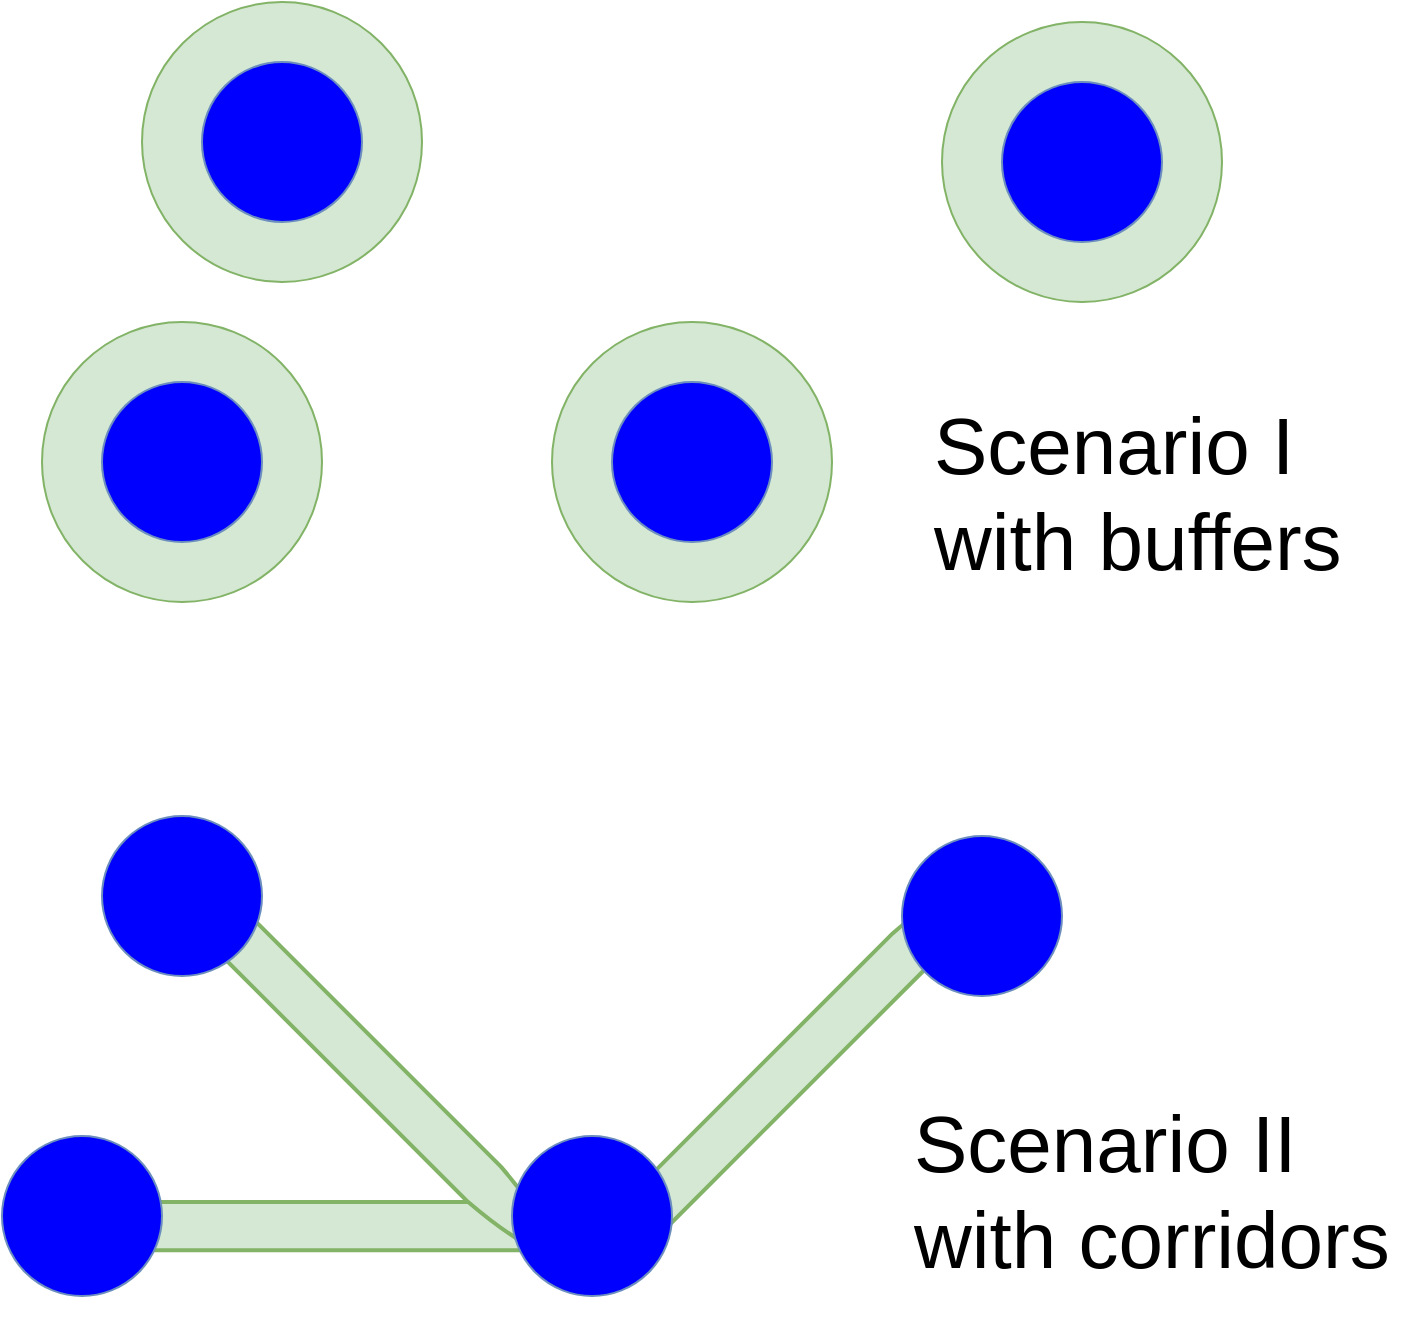 <mxfile version="15.2.9" type="device" pages="3"><diagram id="ueGKp5w512q7dNhD-8AB" name="scenarios"><mxGraphModel dx="1269" dy="924" grid="1" gridSize="10" guides="1" tooltips="1" connect="1" arrows="1" fold="1" page="1" pageScale="1" pageWidth="850" pageHeight="1100" math="0" shadow="0"><root><mxCell id="od16Esiba-u93fwhfIL8-0"/><mxCell id="od16Esiba-u93fwhfIL8-1" parent="od16Esiba-u93fwhfIL8-0"/><mxCell id="od16Esiba-u93fwhfIL8-24" value="" style="strokeWidth=2;html=1;shape=mxgraph.flowchart.delay;whiteSpace=wrap;fillColor=#d5e8d4;rotation=-45;strokeColor=#82b366;" vertex="1" parent="od16Esiba-u93fwhfIL8-1"><mxGeometry x="358.66" y="534.84" width="245" height="24.14" as="geometry"/></mxCell><mxCell id="od16Esiba-u93fwhfIL8-23" value="" style="strokeWidth=2;html=1;shape=mxgraph.flowchart.delay;whiteSpace=wrap;fillColor=#d5e8d4;rotation=0;strokeColor=#82b366;" vertex="1" parent="od16Esiba-u93fwhfIL8-1"><mxGeometry x="130" y="620" width="270" height="24.14" as="geometry"/></mxCell><mxCell id="od16Esiba-u93fwhfIL8-22" value="" style="strokeWidth=2;html=1;shape=mxgraph.flowchart.delay;whiteSpace=wrap;fillColor=#d5e8d4;rotation=45;strokeColor=#82b366;" vertex="1" parent="od16Esiba-u93fwhfIL8-1"><mxGeometry x="156.57" y="549.43" width="230" height="24.14" as="geometry"/></mxCell><mxCell id="od16Esiba-u93fwhfIL8-7" value="" style="ellipse;whiteSpace=wrap;html=1;aspect=fixed;fillColor=#d5e8d4;strokeColor=#82b366;" vertex="1" parent="od16Esiba-u93fwhfIL8-1"><mxGeometry x="355" y="180" width="140" height="140" as="geometry"/></mxCell><mxCell id="od16Esiba-u93fwhfIL8-6" value="" style="ellipse;whiteSpace=wrap;html=1;aspect=fixed;fillColor=#0000FF;strokeColor=#6c8ebf;" vertex="1" parent="od16Esiba-u93fwhfIL8-1"><mxGeometry x="385" y="210" width="80" height="80" as="geometry"/></mxCell><mxCell id="od16Esiba-u93fwhfIL8-8" value="" style="ellipse;whiteSpace=wrap;html=1;aspect=fixed;fillColor=#d5e8d4;strokeColor=#82b366;" vertex="1" parent="od16Esiba-u93fwhfIL8-1"><mxGeometry x="150" y="20" width="140" height="140" as="geometry"/></mxCell><mxCell id="od16Esiba-u93fwhfIL8-9" value="" style="ellipse;whiteSpace=wrap;html=1;aspect=fixed;fillColor=#0000FF;strokeColor=#6c8ebf;" vertex="1" parent="od16Esiba-u93fwhfIL8-1"><mxGeometry x="180" y="50" width="80" height="80" as="geometry"/></mxCell><mxCell id="od16Esiba-u93fwhfIL8-10" value="" style="ellipse;whiteSpace=wrap;html=1;aspect=fixed;fillColor=#d5e8d4;strokeColor=#82b366;" vertex="1" parent="od16Esiba-u93fwhfIL8-1"><mxGeometry x="100" y="180" width="140" height="140" as="geometry"/></mxCell><mxCell id="od16Esiba-u93fwhfIL8-11" value="" style="ellipse;whiteSpace=wrap;html=1;aspect=fixed;fillColor=#0000FF;strokeColor=#6c8ebf;" vertex="1" parent="od16Esiba-u93fwhfIL8-1"><mxGeometry x="130" y="210" width="80" height="80" as="geometry"/></mxCell><mxCell id="od16Esiba-u93fwhfIL8-12" value="" style="ellipse;whiteSpace=wrap;html=1;aspect=fixed;fillColor=#d5e8d4;strokeColor=#82b366;" vertex="1" parent="od16Esiba-u93fwhfIL8-1"><mxGeometry x="550" y="30" width="140" height="140" as="geometry"/></mxCell><mxCell id="od16Esiba-u93fwhfIL8-13" value="" style="ellipse;whiteSpace=wrap;html=1;aspect=fixed;fillColor=#0000FF;strokeColor=#6c8ebf;" vertex="1" parent="od16Esiba-u93fwhfIL8-1"><mxGeometry x="580" y="60" width="80" height="80" as="geometry"/></mxCell><mxCell id="od16Esiba-u93fwhfIL8-15" value="" style="ellipse;whiteSpace=wrap;html=1;aspect=fixed;fillColor=#0000FF;strokeColor=#6c8ebf;" vertex="1" parent="od16Esiba-u93fwhfIL8-1"><mxGeometry x="335" y="587" width="80" height="80" as="geometry"/></mxCell><mxCell id="od16Esiba-u93fwhfIL8-17" value="" style="ellipse;whiteSpace=wrap;html=1;aspect=fixed;fillColor=#0000FF;strokeColor=#6c8ebf;" vertex="1" parent="od16Esiba-u93fwhfIL8-1"><mxGeometry x="130" y="427" width="80" height="80" as="geometry"/></mxCell><mxCell id="od16Esiba-u93fwhfIL8-19" value="" style="ellipse;whiteSpace=wrap;html=1;aspect=fixed;fillColor=#0000FF;strokeColor=#6c8ebf;" vertex="1" parent="od16Esiba-u93fwhfIL8-1"><mxGeometry x="80" y="587" width="80" height="80" as="geometry"/></mxCell><mxCell id="od16Esiba-u93fwhfIL8-21" value="" style="ellipse;whiteSpace=wrap;html=1;aspect=fixed;fillColor=#0000FF;strokeColor=#6c8ebf;" vertex="1" parent="od16Esiba-u93fwhfIL8-1"><mxGeometry x="530" y="437" width="80" height="80" as="geometry"/></mxCell><mxCell id="od16Esiba-u93fwhfIL8-26" value="Scenario I&#xA;with buffers&#xA;" style="text;strokeColor=none;fillColor=none;align=left;verticalAlign=top;spacingLeft=4;spacingRight=4;overflow=hidden;rotatable=0;points=[[0,0.5],[1,0.5]];portConstraint=eastwest;fontSize=40;" vertex="1" parent="od16Esiba-u93fwhfIL8-1"><mxGeometry x="540" y="210" width="250" height="123" as="geometry"/></mxCell><mxCell id="od16Esiba-u93fwhfIL8-27" value="Scenario II&#xA;with corridors&#xA;" style="text;strokeColor=none;fillColor=none;align=left;verticalAlign=top;spacingLeft=4;spacingRight=4;overflow=hidden;rotatable=0;points=[[0,0.5],[1,0.5]];portConstraint=eastwest;fontSize=40;" vertex="1" parent="od16Esiba-u93fwhfIL8-1"><mxGeometry x="530" y="558.98" width="250" height="123" as="geometry"/></mxCell></root></mxGraphModel></diagram><diagram id="C5RBs43oDa-KdzZeNtuy" name="causal diagram"><mxGraphModel dx="1715" dy="647" grid="1" gridSize="10" guides="1" tooltips="1" connect="1" arrows="1" fold="1" page="1" pageScale="1" pageWidth="827" pageHeight="1169" math="0" shadow="0"><root><mxCell id="WIyWlLk6GJQsqaUBKTNV-0"/><mxCell id="WIyWlLk6GJQsqaUBKTNV-1" parent="WIyWlLk6GJQsqaUBKTNV-0"/><mxCell id="0vmgDdArppKPAoUO7ZOW-0" value="Population size of the crested newt" style="rounded=0;whiteSpace=wrap;html=1;fillColor=#fff2cc;strokeColor=#d6b656;" vertex="1" parent="WIyWlLk6GJQsqaUBKTNV-1"><mxGeometry x="200" y="9" width="220" height="40" as="geometry"/></mxCell><mxCell id="0vmgDdArppKPAoUO7ZOW-30" style="edgeStyle=orthogonalEdgeStyle;rounded=0;orthogonalLoop=1;jettySize=auto;html=1;entryX=0.5;entryY=1;entryDx=0;entryDy=0;" edge="1" parent="WIyWlLk6GJQsqaUBKTNV-1" source="0vmgDdArppKPAoUO7ZOW-1" target="0vmgDdArppKPAoUO7ZOW-0"><mxGeometry relative="1" as="geometry"/></mxCell><mxCell id="0vmgDdArppKPAoUO7ZOW-1" value="Reproduction" style="rounded=0;whiteSpace=wrap;html=1;fillColor=#d5e8d4;strokeColor=#82b366;" vertex="1" parent="WIyWlLk6GJQsqaUBKTNV-1"><mxGeometry x="60" y="99" width="160" height="30" as="geometry"/></mxCell><mxCell id="0vmgDdArppKPAoUO7ZOW-29" style="edgeStyle=orthogonalEdgeStyle;rounded=0;orthogonalLoop=1;jettySize=auto;html=1;entryX=0.5;entryY=1;entryDx=0;entryDy=0;" edge="1" parent="WIyWlLk6GJQsqaUBKTNV-1" source="0vmgDdArppKPAoUO7ZOW-2" target="0vmgDdArppKPAoUO7ZOW-0"><mxGeometry relative="1" as="geometry"/></mxCell><mxCell id="0vmgDdArppKPAoUO7ZOW-2" value="Mortality" style="rounded=0;whiteSpace=wrap;html=1;fillColor=#d5e8d4;strokeColor=#82b366;" vertex="1" parent="WIyWlLk6GJQsqaUBKTNV-1"><mxGeometry x="254" y="99" width="160" height="30" as="geometry"/></mxCell><mxCell id="0vmgDdArppKPAoUO7ZOW-23" style="edgeStyle=orthogonalEdgeStyle;rounded=0;orthogonalLoop=1;jettySize=auto;html=1;" edge="1" parent="WIyWlLk6GJQsqaUBKTNV-1" source="0vmgDdArppKPAoUO7ZOW-3" target="0vmgDdArppKPAoUO7ZOW-22"><mxGeometry relative="1" as="geometry"/></mxCell><mxCell id="0vmgDdArppKPAoUO7ZOW-3" value="&lt;div&gt;Migration&lt;/div&gt;&lt;div&gt;'Stochastic movement simulator'&lt;br&gt;&lt;/div&gt;" style="rounded=0;whiteSpace=wrap;html=1;" vertex="1" parent="WIyWlLk6GJQsqaUBKTNV-1"><mxGeometry x="300" y="240" width="101" height="60" as="geometry"/></mxCell><mxCell id="0vmgDdArppKPAoUO7ZOW-70" style="edgeStyle=orthogonalEdgeStyle;rounded=0;orthogonalLoop=1;jettySize=auto;html=1;" edge="1" parent="WIyWlLk6GJQsqaUBKTNV-1" source="0vmgDdArppKPAoUO7ZOW-10" target="0vmgDdArppKPAoUO7ZOW-2"><mxGeometry relative="1" as="geometry"><Array as="points"><mxPoint x="260" y="160"/><mxPoint x="334" y="160"/></Array></mxGeometry></mxCell><mxCell id="0vmgDdArppKPAoUO7ZOW-10" value="Maximum age" style="rounded=0;whiteSpace=wrap;html=1;fillColor=#e1d5e7;strokeColor=#9673a6;" vertex="1" parent="WIyWlLk6GJQsqaUBKTNV-1"><mxGeometry x="200" y="180" width="120" height="30" as="geometry"/></mxCell><mxCell id="0vmgDdArppKPAoUO7ZOW-15" style="edgeStyle=orthogonalEdgeStyle;rounded=0;orthogonalLoop=1;jettySize=auto;html=1;entryX=0.367;entryY=1.067;entryDx=0;entryDy=0;entryPerimeter=0;" edge="1" parent="WIyWlLk6GJQsqaUBKTNV-1" source="0vmgDdArppKPAoUO7ZOW-12" target="0vmgDdArppKPAoUO7ZOW-13"><mxGeometry relative="1" as="geometry"/></mxCell><mxCell id="0vmgDdArppKPAoUO7ZOW-17" style="edgeStyle=orthogonalEdgeStyle;rounded=0;orthogonalLoop=1;jettySize=auto;html=1;" edge="1" parent="WIyWlLk6GJQsqaUBKTNV-1" source="0vmgDdArppKPAoUO7ZOW-12" target="0vmgDdArppKPAoUO7ZOW-16"><mxGeometry relative="1" as="geometry"/></mxCell><mxCell id="0vmgDdArppKPAoUO7ZOW-20" style="edgeStyle=orthogonalEdgeStyle;rounded=0;orthogonalLoop=1;jettySize=auto;html=1;entryX=0.5;entryY=1;entryDx=0;entryDy=0;" edge="1" parent="WIyWlLk6GJQsqaUBKTNV-1" source="0vmgDdArppKPAoUO7ZOW-12" target="0vmgDdArppKPAoUO7ZOW-19"><mxGeometry relative="1" as="geometry"/></mxCell><mxCell id="0vmgDdArppKPAoUO7ZOW-12" value="Habitat" style="rounded=0;whiteSpace=wrap;html=1;fillColor=#f8cecc;strokeColor=#b85450;" vertex="1" parent="WIyWlLk6GJQsqaUBKTNV-1"><mxGeometry x="620" y="550" width="120" height="30" as="geometry"/></mxCell><mxCell id="0vmgDdArppKPAoUO7ZOW-52" style="edgeStyle=orthogonalEdgeStyle;rounded=0;orthogonalLoop=1;jettySize=auto;html=1;entryX=0.75;entryY=1;entryDx=0;entryDy=0;" edge="1" parent="WIyWlLk6GJQsqaUBKTNV-1" source="0vmgDdArppKPAoUO7ZOW-13" target="0vmgDdArppKPAoUO7ZOW-1"><mxGeometry relative="1" as="geometry"/></mxCell><mxCell id="JYt_RNa5IW-vEoPZDJox-4" style="edgeStyle=orthogonalEdgeStyle;rounded=0;orthogonalLoop=1;jettySize=auto;html=1;entryX=1;entryY=1;entryDx=0;entryDy=0;fontSize=40;" edge="1" parent="WIyWlLk6GJQsqaUBKTNV-1" source="0vmgDdArppKPAoUO7ZOW-13" target="JYt_RNa5IW-vEoPZDJox-3"><mxGeometry relative="1" as="geometry"/></mxCell><mxCell id="0vmgDdArppKPAoUO7ZOW-13" value="Pond" style="rounded=0;whiteSpace=wrap;html=1;" vertex="1" parent="WIyWlLk6GJQsqaUBKTNV-1"><mxGeometry x="530" y="460" width="80" height="30" as="geometry"/></mxCell><mxCell id="0vmgDdArppKPAoUO7ZOW-56" style="edgeStyle=orthogonalEdgeStyle;rounded=0;orthogonalLoop=1;jettySize=auto;html=1;" edge="1" parent="WIyWlLk6GJQsqaUBKTNV-1" source="0vmgDdArppKPAoUO7ZOW-16" target="0vmgDdArppKPAoUO7ZOW-54"><mxGeometry relative="1" as="geometry"/></mxCell><mxCell id="0vmgDdArppKPAoUO7ZOW-72" style="edgeStyle=orthogonalEdgeStyle;rounded=0;orthogonalLoop=1;jettySize=auto;html=1;entryX=0.867;entryY=0.967;entryDx=0;entryDy=0;entryPerimeter=0;" edge="1" parent="WIyWlLk6GJQsqaUBKTNV-1" source="0vmgDdArppKPAoUO7ZOW-16" target="0vmgDdArppKPAoUO7ZOW-22"><mxGeometry relative="1" as="geometry"><Array as="points"><mxPoint x="670" y="410"/><mxPoint x="434" y="410"/></Array></mxGeometry></mxCell><mxCell id="0vmgDdArppKPAoUO7ZOW-16" value="Woodland" style="rounded=0;whiteSpace=wrap;html=1;" vertex="1" parent="WIyWlLk6GJQsqaUBKTNV-1"><mxGeometry x="630" y="460" width="80" height="30" as="geometry"/></mxCell><mxCell id="0vmgDdArppKPAoUO7ZOW-57" style="edgeStyle=orthogonalEdgeStyle;rounded=0;orthogonalLoop=1;jettySize=auto;html=1;" edge="1" parent="WIyWlLk6GJQsqaUBKTNV-1" source="0vmgDdArppKPAoUO7ZOW-19" target="0vmgDdArppKPAoUO7ZOW-54"><mxGeometry relative="1" as="geometry"><Array as="points"><mxPoint x="765" y="390"/><mxPoint x="620" y="390"/></Array></mxGeometry></mxCell><mxCell id="0vmgDdArppKPAoUO7ZOW-73" style="edgeStyle=orthogonalEdgeStyle;rounded=0;orthogonalLoop=1;jettySize=auto;html=1;entryX=0.875;entryY=0.967;entryDx=0;entryDy=0;entryPerimeter=0;" edge="1" parent="WIyWlLk6GJQsqaUBKTNV-1" source="0vmgDdArppKPAoUO7ZOW-19" target="0vmgDdArppKPAoUO7ZOW-22"><mxGeometry relative="1" as="geometry"><Array as="points"><mxPoint x="765" y="410"/><mxPoint x="435" y="410"/></Array></mxGeometry></mxCell><mxCell id="0vmgDdArppKPAoUO7ZOW-19" value="Cropland" style="rounded=0;whiteSpace=wrap;html=1;" vertex="1" parent="WIyWlLk6GJQsqaUBKTNV-1"><mxGeometry x="730" y="460" width="70" height="30" as="geometry"/></mxCell><mxCell id="0vmgDdArppKPAoUO7ZOW-69" style="edgeStyle=orthogonalEdgeStyle;rounded=0;orthogonalLoop=1;jettySize=auto;html=1;" edge="1" parent="WIyWlLk6GJQsqaUBKTNV-1" source="0vmgDdArppKPAoUO7ZOW-22" target="0vmgDdArppKPAoUO7ZOW-2"><mxGeometry relative="1" as="geometry"><Array as="points"><mxPoint x="390" y="160"/><mxPoint x="334" y="160"/></Array></mxGeometry></mxCell><mxCell id="0vmgDdArppKPAoUO7ZOW-22" value="Step mortality" style="rounded=0;whiteSpace=wrap;html=1;fillColor=#e1d5e7;strokeColor=#9673a6;" vertex="1" parent="WIyWlLk6GJQsqaUBKTNV-1"><mxGeometry x="330" y="180" width="120" height="30" as="geometry"/></mxCell><mxCell id="0vmgDdArppKPAoUO7ZOW-75" style="edgeStyle=orthogonalEdgeStyle;rounded=0;orthogonalLoop=1;jettySize=auto;html=1;" edge="1" parent="WIyWlLk6GJQsqaUBKTNV-1" source="0vmgDdArppKPAoUO7ZOW-24" target="0vmgDdArppKPAoUO7ZOW-2"><mxGeometry relative="1" as="geometry"><Array as="points"><mxPoint x="500" y="160"/><mxPoint x="334" y="160"/></Array></mxGeometry></mxCell><mxCell id="0vmgDdArppKPAoUO7ZOW-24" value="Life stage dependent mortality rate" style="rounded=0;whiteSpace=wrap;html=1;fillColor=#e1d5e7;strokeColor=#9673a6;" vertex="1" parent="WIyWlLk6GJQsqaUBKTNV-1"><mxGeometry x="470" y="180" width="120" height="30" as="geometry"/></mxCell><mxCell id="0vmgDdArppKPAoUO7ZOW-50" style="edgeStyle=orthogonalEdgeStyle;rounded=0;orthogonalLoop=1;jettySize=auto;html=1;entryX=0.673;entryY=1.167;entryDx=0;entryDy=0;entryPerimeter=0;" edge="1" parent="WIyWlLk6GJQsqaUBKTNV-1" source="0vmgDdArppKPAoUO7ZOW-32" target="0vmgDdArppKPAoUO7ZOW-46"><mxGeometry relative="1" as="geometry"/></mxCell><mxCell id="0vmgDdArppKPAoUO7ZOW-32" value="Mean number of fertile eggs" style="rounded=0;whiteSpace=wrap;html=1;" vertex="1" parent="WIyWlLk6GJQsqaUBKTNV-1"><mxGeometry x="-180" y="320" width="150" height="30" as="geometry"/></mxCell><mxCell id="0vmgDdArppKPAoUO7ZOW-48" style="edgeStyle=orthogonalEdgeStyle;rounded=0;orthogonalLoop=1;jettySize=auto;html=1;entryX=0.667;entryY=1.133;entryDx=0;entryDy=0;entryPerimeter=0;" edge="1" parent="WIyWlLk6GJQsqaUBKTNV-1" source="0vmgDdArppKPAoUO7ZOW-34" target="0vmgDdArppKPAoUO7ZOW-46"><mxGeometry relative="1" as="geometry"/></mxCell><mxCell id="0vmgDdArppKPAoUO7ZOW-34" value="Survival of juveniles" style="rounded=0;whiteSpace=wrap;html=1;" vertex="1" parent="WIyWlLk6GJQsqaUBKTNV-1"><mxGeometry x="-180" y="240" width="150" height="30" as="geometry"/></mxCell><mxCell id="0vmgDdArppKPAoUO7ZOW-49" style="edgeStyle=orthogonalEdgeStyle;rounded=0;orthogonalLoop=1;jettySize=auto;html=1;entryX=0.667;entryY=1.033;entryDx=0;entryDy=0;entryPerimeter=0;" edge="1" parent="WIyWlLk6GJQsqaUBKTNV-1" source="0vmgDdArppKPAoUO7ZOW-37" target="0vmgDdArppKPAoUO7ZOW-46"><mxGeometry relative="1" as="geometry"/></mxCell><mxCell id="0vmgDdArppKPAoUO7ZOW-37" value="Survival of larvae" style="rounded=0;whiteSpace=wrap;html=1;" vertex="1" parent="WIyWlLk6GJQsqaUBKTNV-1"><mxGeometry x="-180" y="280" width="150" height="30" as="geometry"/></mxCell><mxCell id="0vmgDdArppKPAoUO7ZOW-51" style="edgeStyle=orthogonalEdgeStyle;rounded=0;orthogonalLoop=1;jettySize=auto;html=1;entryX=0.667;entryY=1.1;entryDx=0;entryDy=0;entryPerimeter=0;" edge="1" parent="WIyWlLk6GJQsqaUBKTNV-1" source="0vmgDdArppKPAoUO7ZOW-40" target="0vmgDdArppKPAoUO7ZOW-46"><mxGeometry relative="1" as="geometry"/></mxCell><mxCell id="0vmgDdArppKPAoUO7ZOW-40" value="&lt;div&gt;Presence of male ind. &lt;br&gt;&lt;/div&gt;&lt;div&gt;in pond&lt;br&gt;&lt;/div&gt;" style="rounded=0;whiteSpace=wrap;html=1;" vertex="1" parent="WIyWlLk6GJQsqaUBKTNV-1"><mxGeometry x="-180" y="360" width="150" height="30" as="geometry"/></mxCell><mxCell id="0vmgDdArppKPAoUO7ZOW-60" style="edgeStyle=orthogonalEdgeStyle;rounded=0;orthogonalLoop=1;jettySize=auto;html=1;" edge="1" parent="WIyWlLk6GJQsqaUBKTNV-1" source="0vmgDdArppKPAoUO7ZOW-43" target="0vmgDdArppKPAoUO7ZOW-59"><mxGeometry relative="1" as="geometry"/></mxCell><mxCell id="0vmgDdArppKPAoUO7ZOW-63" style="edgeStyle=orthogonalEdgeStyle;rounded=0;orthogonalLoop=1;jettySize=auto;html=1;" edge="1" parent="WIyWlLk6GJQsqaUBKTNV-1" source="0vmgDdArppKPAoUO7ZOW-43" target="0vmgDdArppKPAoUO7ZOW-62"><mxGeometry relative="1" as="geometry"/></mxCell><mxCell id="0vmgDdArppKPAoUO7ZOW-74" style="edgeStyle=orthogonalEdgeStyle;rounded=0;orthogonalLoop=1;jettySize=auto;html=1;entryX=0.058;entryY=1;entryDx=0;entryDy=0;entryPerimeter=0;" edge="1" parent="WIyWlLk6GJQsqaUBKTNV-1" source="0vmgDdArppKPAoUO7ZOW-43" target="0vmgDdArppKPAoUO7ZOW-24"><mxGeometry relative="1" as="geometry"/></mxCell><mxCell id="0vmgDdArppKPAoUO7ZOW-43" value="Life stages (age)" style="rounded=0;whiteSpace=wrap;html=1;fillColor=#f8cecc;strokeColor=#b85450;" vertex="1" parent="WIyWlLk6GJQsqaUBKTNV-1"><mxGeometry x="190" y="550" width="160" height="30" as="geometry"/></mxCell><mxCell id="0vmgDdArppKPAoUO7ZOW-53" style="edgeStyle=orthogonalEdgeStyle;rounded=0;orthogonalLoop=1;jettySize=auto;html=1;entryX=0.125;entryY=1.067;entryDx=0;entryDy=0;entryPerimeter=0;" edge="1" parent="WIyWlLk6GJQsqaUBKTNV-1" source="0vmgDdArppKPAoUO7ZOW-46" target="0vmgDdArppKPAoUO7ZOW-1"><mxGeometry relative="1" as="geometry"/></mxCell><mxCell id="0vmgDdArppKPAoUO7ZOW-46" value="Number of juveniles" style="rounded=0;whiteSpace=wrap;html=1;fillColor=#e1d5e7;strokeColor=#9673a6;" vertex="1" parent="WIyWlLk6GJQsqaUBKTNV-1"><mxGeometry x="10" y="180" width="150" height="30" as="geometry"/></mxCell><mxCell id="0vmgDdArppKPAoUO7ZOW-58" style="edgeStyle=orthogonalEdgeStyle;rounded=0;orthogonalLoop=1;jettySize=auto;html=1;entryX=1;entryY=0.5;entryDx=0;entryDy=0;" edge="1" parent="WIyWlLk6GJQsqaUBKTNV-1" source="0vmgDdArppKPAoUO7ZOW-54" target="0vmgDdArppKPAoUO7ZOW-3"><mxGeometry relative="1" as="geometry"/></mxCell><mxCell id="0vmgDdArppKPAoUO7ZOW-54" value="&lt;div&gt;habitat preference for&lt;/div&gt;&lt;div&gt;migration&lt;br&gt;&lt;/div&gt;" style="rounded=0;whiteSpace=wrap;html=1;fillColor=#f5f5f5;strokeColor=#666666;fontColor=#333333;" vertex="1" parent="WIyWlLk6GJQsqaUBKTNV-1"><mxGeometry x="540" y="300" width="160" height="30" as="geometry"/></mxCell><mxCell id="0vmgDdArppKPAoUO7ZOW-61" style="edgeStyle=orthogonalEdgeStyle;rounded=0;orthogonalLoop=1;jettySize=auto;html=1;" edge="1" parent="WIyWlLk6GJQsqaUBKTNV-1" source="0vmgDdArppKPAoUO7ZOW-59" target="0vmgDdArppKPAoUO7ZOW-3"><mxGeometry relative="1" as="geometry"><Array as="points"><mxPoint x="310" y="345"/><mxPoint x="330" y="345"/></Array></mxGeometry></mxCell><mxCell id="0vmgDdArppKPAoUO7ZOW-59" value="&lt;div&gt;life stage and density dependent&lt;/div&gt;&lt;div&gt;emigration rate from pond&lt;br&gt;&lt;/div&gt;" style="rounded=0;whiteSpace=wrap;html=1;fillColor=#f5f5f5;strokeColor=#666666;fontColor=#333333;" vertex="1" parent="WIyWlLk6GJQsqaUBKTNV-1"><mxGeometry x="230" y="390" width="160" height="50" as="geometry"/></mxCell><mxCell id="0vmgDdArppKPAoUO7ZOW-64" style="edgeStyle=orthogonalEdgeStyle;rounded=0;orthogonalLoop=1;jettySize=auto;html=1;entryX=0.68;entryY=1.067;entryDx=0;entryDy=0;entryPerimeter=0;" edge="1" parent="WIyWlLk6GJQsqaUBKTNV-1" source="0vmgDdArppKPAoUO7ZOW-62" target="0vmgDdArppKPAoUO7ZOW-46"><mxGeometry relative="1" as="geometry"><Array as="points"><mxPoint x="112" y="400"/><mxPoint x="112" y="400"/></Array></mxGeometry></mxCell><mxCell id="0vmgDdArppKPAoUO7ZOW-62" value="&lt;div&gt;life stage dependent&lt;/div&gt;&lt;div&gt;reproduction rate&lt;br&gt;&lt;/div&gt;" style="rounded=0;whiteSpace=wrap;html=1;fillColor=#f5f5f5;strokeColor=#666666;fontColor=#333333;" vertex="1" parent="WIyWlLk6GJQsqaUBKTNV-1"><mxGeometry x="-40" y="460" width="160" height="30" as="geometry"/></mxCell><mxCell id="JYt_RNa5IW-vEoPZDJox-9" style="edgeStyle=orthogonalEdgeStyle;rounded=0;orthogonalLoop=1;jettySize=auto;html=1;fontSize=40;" edge="1" parent="WIyWlLk6GJQsqaUBKTNV-1" source="JYt_RNa5IW-vEoPZDJox-0"><mxGeometry relative="1" as="geometry"><mxPoint x="330" y="300" as="targetPoint"/></mxGeometry></mxCell><mxCell id="JYt_RNa5IW-vEoPZDJox-0" value="&lt;div&gt;Maximum migration &lt;br&gt;&lt;/div&gt;&lt;div&gt;distance&lt;/div&gt;" style="rounded=0;whiteSpace=wrap;html=1;fillColor=#f5f5f5;strokeColor=#666666;fontColor=#333333;" vertex="1" parent="WIyWlLk6GJQsqaUBKTNV-1"><mxGeometry x="200" y="320" width="100" height="50" as="geometry"/></mxCell><mxCell id="JYt_RNa5IW-vEoPZDJox-12" style="edgeStyle=orthogonalEdgeStyle;rounded=0;orthogonalLoop=1;jettySize=auto;html=1;entryX=0.25;entryY=1;entryDx=0;entryDy=0;fontSize=40;" edge="1" parent="WIyWlLk6GJQsqaUBKTNV-1" source="JYt_RNa5IW-vEoPZDJox-3" target="0vmgDdArppKPAoUO7ZOW-3"><mxGeometry relative="1" as="geometry"/></mxCell><mxCell id="JYt_RNa5IW-vEoPZDJox-3" value="Settlement" style="rounded=0;whiteSpace=wrap;html=1;" vertex="1" parent="WIyWlLk6GJQsqaUBKTNV-1"><mxGeometry x="340" y="340" width="80" height="30" as="geometry"/></mxCell><mxCell id="JYt_RNa5IW-vEoPZDJox-8" style="edgeStyle=orthogonalEdgeStyle;rounded=0;orthogonalLoop=1;jettySize=auto;html=1;entryX=0.5;entryY=1;entryDx=0;entryDy=0;fontSize=40;" edge="1" parent="WIyWlLk6GJQsqaUBKTNV-1" source="JYt_RNa5IW-vEoPZDJox-7" target="0vmgDdArppKPAoUO7ZOW-2"><mxGeometry relative="1" as="geometry"><Array as="points"><mxPoint x="660" y="160"/><mxPoint x="334" y="160"/></Array></mxGeometry></mxCell><mxCell id="JYt_RNa5IW-vEoPZDJox-7" value="&lt;div&gt;capacity&lt;/div&gt;&lt;div&gt;per pond&lt;br&gt;&lt;/div&gt;" style="rounded=0;whiteSpace=wrap;html=1;fillColor=#e1d5e7;strokeColor=#9673a6;" vertex="1" parent="WIyWlLk6GJQsqaUBKTNV-1"><mxGeometry x="600" y="180" width="120" height="30" as="geometry"/></mxCell></root></mxGraphModel></diagram><diagram id="YhFmiB8aDZjxjdeUq_Vv" name="flowchart"><mxGraphModel dx="888" dy="647" grid="1" gridSize="10" guides="1" tooltips="1" connect="1" arrows="1" fold="1" page="1" pageScale="1" pageWidth="850" pageHeight="1100" math="0" shadow="0"><root><mxCell id="0JkNnBVhUi5C3m_6S7UD-0"/><mxCell id="0JkNnBVhUi5C3m_6S7UD-1" parent="0JkNnBVhUi5C3m_6S7UD-0"/><mxCell id="AifSahGoT6IbX9EDROio-2" style="edgeStyle=orthogonalEdgeStyle;rounded=0;orthogonalLoop=1;jettySize=auto;html=1;fontSize=12;" edge="1" parent="0JkNnBVhUi5C3m_6S7UD-1" source="0JkNnBVhUi5C3m_6S7UD-2" target="hDh6c6SdCjHArrJ7QAeW-0"><mxGeometry relative="1" as="geometry"/></mxCell><mxCell id="AifSahGoT6IbX9EDROio-22" style="edgeStyle=orthogonalEdgeStyle;rounded=0;orthogonalLoop=1;jettySize=auto;html=1;fontSize=12;" edge="1" parent="0JkNnBVhUi5C3m_6S7UD-1" source="0JkNnBVhUi5C3m_6S7UD-2" target="EZY6wGkX2N6H09mxO0UT-2"><mxGeometry relative="1" as="geometry"/></mxCell><mxCell id="0JkNnBVhUi5C3m_6S7UD-2" value="&lt;font style=&quot;font-size: 12px;&quot;&gt;Initialization&lt;/font&gt;" style="rounded=0;whiteSpace=wrap;html=1;fontSize=12;fillColor=#dae8fc;strokeColor=#6c8ebf;" vertex="1" parent="0JkNnBVhUi5C3m_6S7UD-1"><mxGeometry x="320" y="40" width="150" height="60" as="geometry"/></mxCell><mxCell id="AifSahGoT6IbX9EDROio-25" style="edgeStyle=orthogonalEdgeStyle;rounded=0;orthogonalLoop=1;jettySize=auto;html=1;fontSize=12;" edge="1" parent="0JkNnBVhUi5C3m_6S7UD-1" source="EZY6wGkX2N6H09mxO0UT-2" target="hDh6c6SdCjHArrJ7QAeW-1"><mxGeometry relative="1" as="geometry"/></mxCell><mxCell id="EZY6wGkX2N6H09mxO0UT-2" value="&lt;p style=&quot;font-size: 12px&quot;&gt;&lt;font style=&quot;font-size: 12px&quot;&gt;set parameter values: &lt;br&gt;&lt;/font&gt;&lt;/p&gt;&lt;p style=&quot;font-size: 12px&quot;&gt;&lt;font style=&quot;font-size: 12px&quot;&gt;mean number of juveniles per female, maximum age,, step mortality, life stage dependent mortality, capacity per pond, maximum migration distance,&lt;/font&gt; life stage and density dependent emigration rate from pond, life stage dependent, reproduction rate&lt;br&gt;&lt;/p&gt;" style="rounded=0;whiteSpace=wrap;html=1;fontSize=12;fillColor=#dae8fc;strokeColor=#6c8ebf;" vertex="1" parent="0JkNnBVhUi5C3m_6S7UD-1"><mxGeometry x="10" y="20" width="240" height="130" as="geometry"/></mxCell><mxCell id="AifSahGoT6IbX9EDROio-12" style="edgeStyle=orthogonalEdgeStyle;rounded=0;orthogonalLoop=1;jettySize=auto;html=1;fontSize=12;" edge="1" parent="0JkNnBVhUi5C3m_6S7UD-1" source="hDh6c6SdCjHArrJ7QAeW-0" target="hDh6c6SdCjHArrJ7QAeW-3"><mxGeometry relative="1" as="geometry"/></mxCell><mxCell id="hDh6c6SdCjHArrJ7QAeW-0" value="year + 1" style="rounded=0;whiteSpace=wrap;html=1;fontSize=12;" vertex="1" parent="0JkNnBVhUi5C3m_6S7UD-1"><mxGeometry x="360" y="150" width="100" height="30" as="geometry"/></mxCell><mxCell id="AifSahGoT6IbX9EDROio-26" style="edgeStyle=orthogonalEdgeStyle;rounded=0;orthogonalLoop=1;jettySize=auto;html=1;entryX=0.608;entryY=-0.02;entryDx=0;entryDy=0;entryPerimeter=0;fontSize=12;" edge="1" parent="0JkNnBVhUi5C3m_6S7UD-1" source="hDh6c6SdCjHArrJ7QAeW-1" target="hDh6c6SdCjHArrJ7QAeW-2"><mxGeometry relative="1" as="geometry"/></mxCell><mxCell id="hDh6c6SdCjHArrJ7QAeW-1" value="load landscape" style="rounded=0;whiteSpace=wrap;html=1;fontSize=12;fillColor=#dae8fc;strokeColor=#6c8ebf;" vertex="1" parent="0JkNnBVhUi5C3m_6S7UD-1"><mxGeometry x="70" y="180" width="120" height="50" as="geometry"/></mxCell><mxCell id="AifSahGoT6IbX9EDROio-27" style="edgeStyle=orthogonalEdgeStyle;rounded=0;orthogonalLoop=1;jettySize=auto;html=1;entryX=0.073;entryY=1;entryDx=0;entryDy=0;entryPerimeter=0;fontSize=12;" edge="1" parent="0JkNnBVhUi5C3m_6S7UD-1" source="hDh6c6SdCjHArrJ7QAeW-2" target="0JkNnBVhUi5C3m_6S7UD-2"><mxGeometry relative="1" as="geometry"/></mxCell><mxCell id="hDh6c6SdCjHArrJ7QAeW-2" value="initialize newts " style="rounded=0;whiteSpace=wrap;html=1;fontSize=12;fillColor=#dae8fc;strokeColor=#6c8ebf;" vertex="1" parent="0JkNnBVhUi5C3m_6S7UD-1"><mxGeometry x="60" y="260" width="120" height="50" as="geometry"/></mxCell><mxCell id="AifSahGoT6IbX9EDROio-4" style="edgeStyle=orthogonalEdgeStyle;rounded=0;orthogonalLoop=1;jettySize=auto;html=1;fontSize=12;" edge="1" parent="0JkNnBVhUi5C3m_6S7UD-1" source="hDh6c6SdCjHArrJ7QAeW-3" target="XOSJG1_N8nDfSFJTiv28-0"><mxGeometry relative="1" as="geometry"/></mxCell><mxCell id="AifSahGoT6IbX9EDROio-20" style="edgeStyle=orthogonalEdgeStyle;rounded=0;orthogonalLoop=1;jettySize=auto;html=1;entryX=0;entryY=0.5;entryDx=0;entryDy=0;entryPerimeter=0;fontSize=12;" edge="1" parent="0JkNnBVhUi5C3m_6S7UD-1" source="hDh6c6SdCjHArrJ7QAeW-3" target="AifSahGoT6IbX9EDROio-8"><mxGeometry relative="1" as="geometry"><Array as="points"><mxPoint x="490" y="225"/><mxPoint x="490" y="70"/></Array></mxGeometry></mxCell><mxCell id="hDh6c6SdCjHArrJ7QAeW-3" value="Migration" style="rounded=0;whiteSpace=wrap;html=1;fontSize=12;fillColor=#fff2cc;strokeColor=#d6b656;" vertex="1" parent="0JkNnBVhUi5C3m_6S7UD-1"><mxGeometry x="330" y="210" width="150" height="30" as="geometry"/></mxCell><mxCell id="AifSahGoT6IbX9EDROio-13" style="edgeStyle=orthogonalEdgeStyle;rounded=0;orthogonalLoop=1;jettySize=auto;html=1;fontSize=12;" edge="1" parent="0JkNnBVhUi5C3m_6S7UD-1" source="hDh6c6SdCjHArrJ7QAeW-5" target="hDh6c6SdCjHArrJ7QAeW-7"><mxGeometry relative="1" as="geometry"/></mxCell><mxCell id="hDh6c6SdCjHArrJ7QAeW-5" value="&lt;div&gt;Stochastic movement&lt;/div&gt;&lt;div&gt;simulator with step mortality&lt;br&gt;&lt;/div&gt;" style="rounded=0;whiteSpace=wrap;html=1;fontSize=12;fillColor=#fff2cc;strokeColor=#d6b656;" vertex="1" parent="0JkNnBVhUi5C3m_6S7UD-1"><mxGeometry x="520" y="170" width="160" height="50" as="geometry"/></mxCell><mxCell id="hDh6c6SdCjHArrJ7QAeW-6" value="die" style="rounded=0;whiteSpace=wrap;html=1;fontSize=12;fillColor=#fff2cc;strokeColor=#d6b656;" vertex="1" parent="0JkNnBVhUi5C3m_6S7UD-1"><mxGeometry x="720" y="285" width="70" height="40" as="geometry"/></mxCell><mxCell id="hDh6c6SdCjHArrJ7QAeW-8" value="no" style="edgeStyle=orthogonalEdgeStyle;rounded=0;orthogonalLoop=1;jettySize=auto;html=1;fontSize=12;" edge="1" parent="0JkNnBVhUi5C3m_6S7UD-1" source="hDh6c6SdCjHArrJ7QAeW-7" target="hDh6c6SdCjHArrJ7QAeW-6"><mxGeometry relative="1" as="geometry"/></mxCell><mxCell id="hDh6c6SdCjHArrJ7QAeW-10" value="yes" style="edgeStyle=orthogonalEdgeStyle;rounded=0;orthogonalLoop=1;jettySize=auto;html=1;entryX=0.5;entryY=0;entryDx=0;entryDy=0;fontSize=12;" edge="1" parent="0JkNnBVhUi5C3m_6S7UD-1" source="hDh6c6SdCjHArrJ7QAeW-7" target="hDh6c6SdCjHArrJ7QAeW-9"><mxGeometry relative="1" as="geometry"/></mxCell><mxCell id="hDh6c6SdCjHArrJ7QAeW-7" value="&lt;div&gt;found pond &lt;br&gt;&lt;/div&gt;&lt;div&gt;within maximum migration distance&lt;/div&gt;" style="strokeWidth=2;html=1;shape=mxgraph.flowchart.decision;whiteSpace=wrap;fontSize=12;fillColor=#fff2cc;strokeColor=#d6b656;" vertex="1" parent="0JkNnBVhUi5C3m_6S7UD-1"><mxGeometry x="520" y="240" width="160" height="130" as="geometry"/></mxCell><mxCell id="AifSahGoT6IbX9EDROio-21" style="edgeStyle=orthogonalEdgeStyle;rounded=0;orthogonalLoop=1;jettySize=auto;html=1;entryX=1;entryY=0.5;entryDx=0;entryDy=0;fontSize=12;" edge="1" parent="0JkNnBVhUi5C3m_6S7UD-1" source="hDh6c6SdCjHArrJ7QAeW-9" target="hDh6c6SdCjHArrJ7QAeW-3"><mxGeometry relative="1" as="geometry"><Array as="points"><mxPoint x="508" y="435"/><mxPoint x="508" y="240"/><mxPoint x="480" y="240"/></Array></mxGeometry></mxCell><mxCell id="hDh6c6SdCjHArrJ7QAeW-9" value="settlement on pond" style="rounded=0;whiteSpace=wrap;html=1;fontSize=12;fillColor=#fff2cc;strokeColor=#d6b656;" vertex="1" parent="0JkNnBVhUi5C3m_6S7UD-1"><mxGeometry x="535" y="420" width="130" height="30" as="geometry"/></mxCell><mxCell id="AifSahGoT6IbX9EDROio-5" style="edgeStyle=orthogonalEdgeStyle;rounded=0;orthogonalLoop=1;jettySize=auto;html=1;entryX=0.5;entryY=0;entryDx=0;entryDy=0;fontSize=12;" edge="1" parent="0JkNnBVhUi5C3m_6S7UD-1" source="XOSJG1_N8nDfSFJTiv28-0" target="XOSJG1_N8nDfSFJTiv28-1"><mxGeometry relative="1" as="geometry"/></mxCell><mxCell id="XOSJG1_N8nDfSFJTiv28-0" value="Reproduction" style="rounded=0;whiteSpace=wrap;html=1;fontSize=12;" vertex="1" parent="0JkNnBVhUi5C3m_6S7UD-1"><mxGeometry x="330" y="350" width="150" height="30" as="geometry"/></mxCell><mxCell id="AifSahGoT6IbX9EDROio-6" style="edgeStyle=orthogonalEdgeStyle;rounded=0;orthogonalLoop=1;jettySize=auto;html=1;entryX=0.453;entryY=0.033;entryDx=0;entryDy=0;entryPerimeter=0;fontSize=12;" edge="1" parent="0JkNnBVhUi5C3m_6S7UD-1" source="XOSJG1_N8nDfSFJTiv28-1" target="AifSahGoT6IbX9EDROio-1"><mxGeometry relative="1" as="geometry"><Array as="points"><mxPoint x="415" y="470"/><mxPoint x="408" y="470"/></Array></mxGeometry></mxCell><mxCell id="AifSahGoT6IbX9EDROio-18" style="edgeStyle=orthogonalEdgeStyle;rounded=0;orthogonalLoop=1;jettySize=auto;html=1;entryX=1;entryY=0.5;entryDx=0;entryDy=0;fontSize=12;" edge="1" parent="0JkNnBVhUi5C3m_6S7UD-1" source="XOSJG1_N8nDfSFJTiv28-1" target="CTPkhp0QDD28CIU8i4rK-0"><mxGeometry relative="1" as="geometry"/></mxCell><mxCell id="XOSJG1_N8nDfSFJTiv28-1" value="Mortality" style="rounded=0;whiteSpace=wrap;html=1;fontSize=12;fillColor=#f8cecc;strokeColor=#b85450;" vertex="1" parent="0JkNnBVhUi5C3m_6S7UD-1"><mxGeometry x="330" y="420" width="150" height="30" as="geometry"/></mxCell><mxCell id="AifSahGoT6IbX9EDROio-16" style="edgeStyle=orthogonalEdgeStyle;rounded=0;orthogonalLoop=1;jettySize=auto;html=1;entryX=0.5;entryY=0;entryDx=0;entryDy=0;fontSize=12;" edge="1" parent="0JkNnBVhUi5C3m_6S7UD-1" source="CTPkhp0QDD28CIU8i4rK-0" target="CTPkhp0QDD28CIU8i4rK-1"><mxGeometry relative="1" as="geometry"/></mxCell><mxCell id="CTPkhp0QDD28CIU8i4rK-0" value="remove individuals older than maximum age" style="rounded=0;whiteSpace=wrap;html=1;fontSize=12;fillColor=#f8cecc;strokeColor=#b85450;" vertex="1" parent="0JkNnBVhUi5C3m_6S7UD-1"><mxGeometry x="110" y="325" width="150" height="30" as="geometry"/></mxCell><mxCell id="AifSahGoT6IbX9EDROio-17" style="edgeStyle=orthogonalEdgeStyle;rounded=0;orthogonalLoop=1;jettySize=auto;html=1;entryX=0.5;entryY=0;entryDx=0;entryDy=0;fontSize=12;" edge="1" parent="0JkNnBVhUi5C3m_6S7UD-1" source="CTPkhp0QDD28CIU8i4rK-1" target="AifSahGoT6IbX9EDROio-0"><mxGeometry relative="1" as="geometry"/></mxCell><mxCell id="CTPkhp0QDD28CIU8i4rK-1" value="remove excess individuals of carrying capacity of ponds" style="rounded=0;whiteSpace=wrap;html=1;fontSize=12;fillColor=#f8cecc;strokeColor=#b85450;" vertex="1" parent="0JkNnBVhUi5C3m_6S7UD-1"><mxGeometry x="110" y="385" width="150" height="50" as="geometry"/></mxCell><mxCell id="AifSahGoT6IbX9EDROio-19" style="edgeStyle=orthogonalEdgeStyle;rounded=0;orthogonalLoop=1;jettySize=auto;html=1;entryX=0;entryY=1;entryDx=0;entryDy=0;fontSize=12;" edge="1" parent="0JkNnBVhUi5C3m_6S7UD-1" source="AifSahGoT6IbX9EDROio-0" target="XOSJG1_N8nDfSFJTiv28-1"><mxGeometry relative="1" as="geometry"/></mxCell><mxCell id="AifSahGoT6IbX9EDROio-0" value="&lt;div&gt;apply mortality rate&lt;/div&gt;&lt;div&gt;(higher with corridors)&lt;br&gt;&lt;/div&gt;" style="rounded=0;whiteSpace=wrap;html=1;fontSize=12;fillColor=#f8cecc;strokeColor=#b85450;" vertex="1" parent="0JkNnBVhUi5C3m_6S7UD-1"><mxGeometry x="110" y="465" width="150" height="30" as="geometry"/></mxCell><mxCell id="AifSahGoT6IbX9EDROio-7" style="edgeStyle=orthogonalEdgeStyle;rounded=0;orthogonalLoop=1;jettySize=auto;html=1;entryX=0;entryY=0.5;entryDx=0;entryDy=0;fontSize=12;strokeWidth=3;" edge="1" parent="0JkNnBVhUi5C3m_6S7UD-1" source="AifSahGoT6IbX9EDROio-1" target="hDh6c6SdCjHArrJ7QAeW-0"><mxGeometry relative="1" as="geometry"><Array as="points"><mxPoint x="415" y="570"/><mxPoint x="10" y="570"/><mxPoint x="10" y="165"/></Array></mxGeometry></mxCell><mxCell id="AifSahGoT6IbX9EDROio-1" value="set age +1 " style="rounded=0;whiteSpace=wrap;html=1;fontSize=12;" vertex="1" parent="0JkNnBVhUi5C3m_6S7UD-1"><mxGeometry x="350" y="510" width="150" height="30" as="geometry"/></mxCell><mxCell id="AifSahGoT6IbX9EDROio-9" value="yes" style="edgeStyle=orthogonalEdgeStyle;rounded=0;orthogonalLoop=1;jettySize=auto;html=1;entryX=0.5;entryY=0;entryDx=0;entryDy=0;fontSize=12;" edge="1" parent="0JkNnBVhUi5C3m_6S7UD-1" source="AifSahGoT6IbX9EDROio-8" target="hDh6c6SdCjHArrJ7QAeW-5"><mxGeometry relative="1" as="geometry"/></mxCell><mxCell id="AifSahGoT6IbX9EDROio-11" value="no" style="edgeStyle=orthogonalEdgeStyle;rounded=0;orthogonalLoop=1;jettySize=auto;html=1;entryX=0;entryY=0.75;entryDx=0;entryDy=0;fontSize=12;" edge="1" parent="0JkNnBVhUi5C3m_6S7UD-1" source="AifSahGoT6IbX9EDROio-8" target="AifSahGoT6IbX9EDROio-10"><mxGeometry relative="1" as="geometry"/></mxCell><mxCell id="AifSahGoT6IbX9EDROio-8" value="Emigrate from pond" style="strokeWidth=2;html=1;shape=mxgraph.flowchart.decision;whiteSpace=wrap;fontSize=12;fillColor=#fff2cc;strokeColor=#d6b656;" vertex="1" parent="0JkNnBVhUi5C3m_6S7UD-1"><mxGeometry x="545" y="20" width="100" height="100" as="geometry"/></mxCell><mxCell id="AifSahGoT6IbX9EDROio-10" value="stay on pond" style="rounded=0;whiteSpace=wrap;html=1;fontSize=12;fillColor=#fff2cc;strokeColor=#d6b656;" vertex="1" parent="0JkNnBVhUi5C3m_6S7UD-1"><mxGeometry x="690" y="40" width="100" height="40" as="geometry"/></mxCell><mxCell id="AifSahGoT6IbX9EDROio-28" value="&lt;div&gt;&lt;font style=&quot;font-size: 18px&quot;&gt;simulation time: 100 years&lt;/font&gt;&lt;/div&gt;&lt;div&gt;&lt;font style=&quot;font-size: 18px&quot;&gt;spacial resolution: 1 year&lt;br&gt;&lt;/font&gt;&lt;/div&gt;&lt;div style=&quot;font-size: 18px&quot;&gt;&lt;font style=&quot;font-size: 18px&quot;&gt;spatial scale: 5x5m²&lt;/font&gt;&lt;/div&gt;&lt;div style=&quot;font-size: 18px&quot;&gt;&lt;font style=&quot;font-size: 18px&quot;&gt;landscape: 5x5km²&lt;br&gt;&lt;/font&gt;&lt;/div&gt;" style="text;html=1;strokeColor=none;fillColor=none;align=center;verticalAlign=middle;whiteSpace=wrap;rounded=0;fontSize=12;" vertex="1" parent="0JkNnBVhUi5C3m_6S7UD-1"><mxGeometry x="600" y="490" width="230" height="165" as="geometry"/></mxCell></root></mxGraphModel></diagram></mxfile>